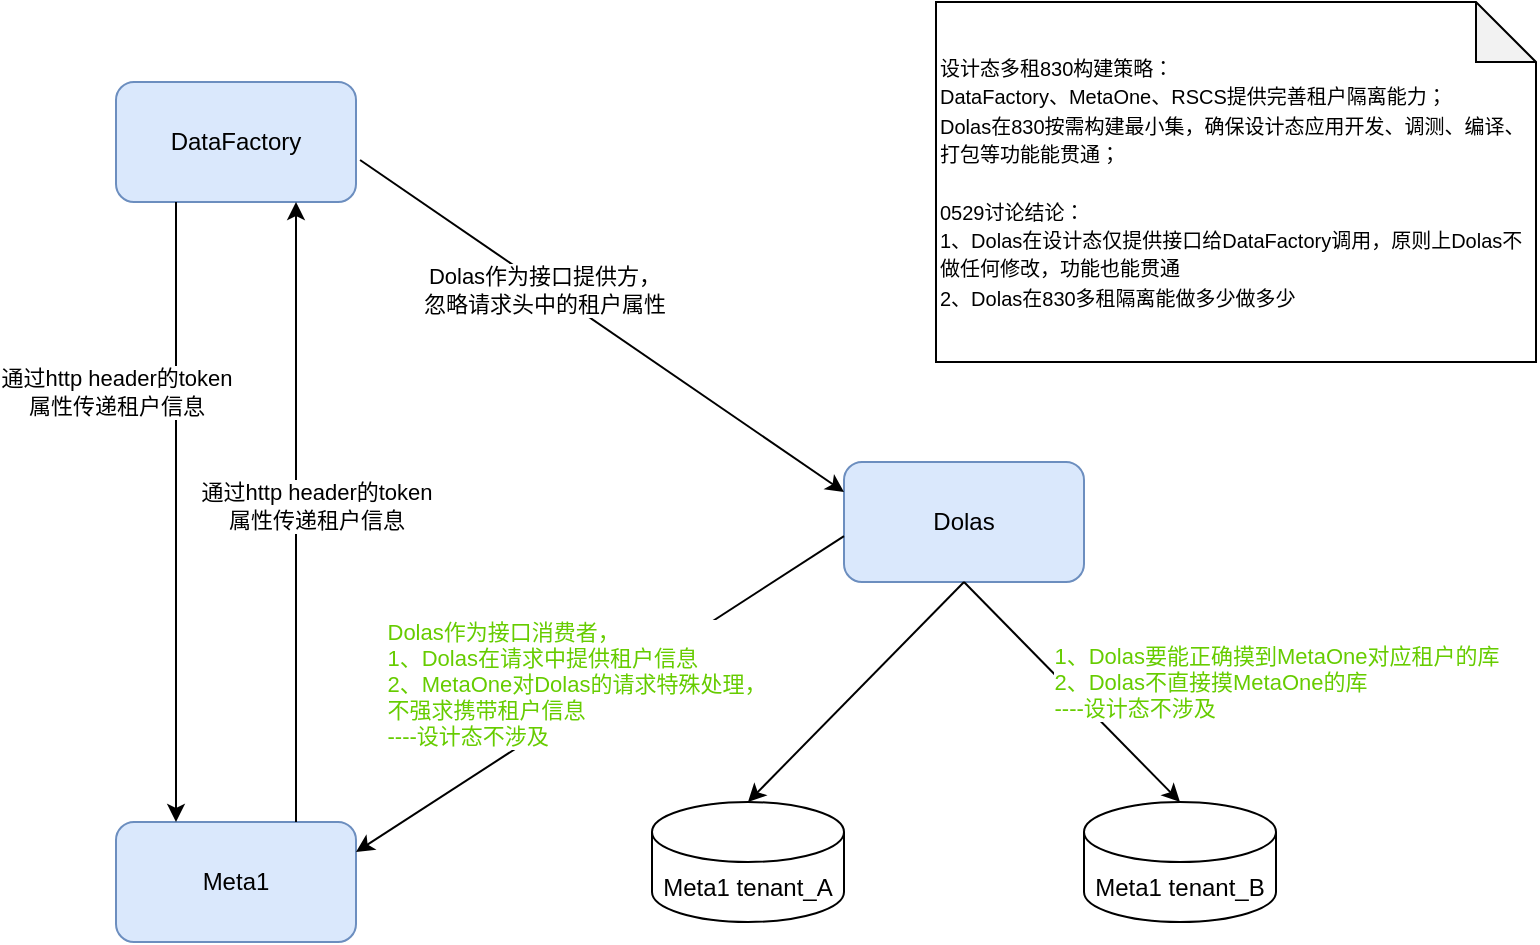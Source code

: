 <mxfile version="14.7.1" type="github">
  <diagram id="shA5ZlWJ4X3sX_pzC4o5" name="Dolas 830构建范围">
    <mxGraphModel dx="1070" dy="690" grid="1" gridSize="10" guides="1" tooltips="1" connect="1" arrows="1" fold="1" page="1" pageScale="1" pageWidth="827" pageHeight="1169" math="0" shadow="0">
      <root>
        <mxCell id="0" />
        <mxCell id="1" parent="0" />
        <mxCell id="3wTxvQvhCQjvtQIVqkXk-1" value="DataFactory" style="rounded=1;whiteSpace=wrap;html=1;fillColor=#dae8fc;strokeColor=#6c8ebf;" vertex="1" parent="1">
          <mxGeometry x="90" y="90" width="120" height="60" as="geometry" />
        </mxCell>
        <mxCell id="3wTxvQvhCQjvtQIVqkXk-2" value="Dolas" style="rounded=1;whiteSpace=wrap;html=1;fillColor=#dae8fc;strokeColor=#6c8ebf;" vertex="1" parent="1">
          <mxGeometry x="454" y="280" width="120" height="60" as="geometry" />
        </mxCell>
        <mxCell id="3wTxvQvhCQjvtQIVqkXk-3" value="Meta1" style="rounded=1;whiteSpace=wrap;html=1;fillColor=#dae8fc;strokeColor=#6c8ebf;" vertex="1" parent="1">
          <mxGeometry x="90" y="460" width="120" height="60" as="geometry" />
        </mxCell>
        <mxCell id="3wTxvQvhCQjvtQIVqkXk-4" value="" style="endArrow=classic;html=1;exitX=0.25;exitY=1;exitDx=0;exitDy=0;entryX=0.25;entryY=0;entryDx=0;entryDy=0;" edge="1" parent="1" source="3wTxvQvhCQjvtQIVqkXk-1" target="3wTxvQvhCQjvtQIVqkXk-3">
          <mxGeometry width="50" height="50" relative="1" as="geometry">
            <mxPoint x="430" y="490" as="sourcePoint" />
            <mxPoint x="480" y="440" as="targetPoint" />
          </mxGeometry>
        </mxCell>
        <mxCell id="3wTxvQvhCQjvtQIVqkXk-11" value="通过http header的token&lt;br&gt;属性传递租户信息" style="edgeLabel;html=1;align=center;verticalAlign=middle;resizable=0;points=[];" vertex="1" connectable="0" parent="3wTxvQvhCQjvtQIVqkXk-4">
          <mxGeometry x="-0.386" y="-2" relative="1" as="geometry">
            <mxPoint x="-28" as="offset" />
          </mxGeometry>
        </mxCell>
        <mxCell id="3wTxvQvhCQjvtQIVqkXk-5" value="" style="endArrow=classic;html=1;entryX=0.75;entryY=1;entryDx=0;entryDy=0;exitX=0.75;exitY=0;exitDx=0;exitDy=0;" edge="1" parent="1" source="3wTxvQvhCQjvtQIVqkXk-3" target="3wTxvQvhCQjvtQIVqkXk-1">
          <mxGeometry width="50" height="50" relative="1" as="geometry">
            <mxPoint x="290" y="420" as="sourcePoint" />
            <mxPoint x="480" y="440" as="targetPoint" />
          </mxGeometry>
        </mxCell>
        <mxCell id="3wTxvQvhCQjvtQIVqkXk-12" value="通过http header的token&lt;br&gt;属性传递租户信息" style="edgeLabel;html=1;align=center;verticalAlign=middle;resizable=0;points=[];" vertex="1" connectable="0" parent="3wTxvQvhCQjvtQIVqkXk-5">
          <mxGeometry x="0.271" y="-2" relative="1" as="geometry">
            <mxPoint x="8" y="39" as="offset" />
          </mxGeometry>
        </mxCell>
        <mxCell id="3wTxvQvhCQjvtQIVqkXk-6" value="" style="endArrow=classic;html=1;exitX=0;exitY=0.617;exitDx=0;exitDy=0;exitPerimeter=0;entryX=1;entryY=0.25;entryDx=0;entryDy=0;" edge="1" parent="1" source="3wTxvQvhCQjvtQIVqkXk-2" target="3wTxvQvhCQjvtQIVqkXk-3">
          <mxGeometry width="50" height="50" relative="1" as="geometry">
            <mxPoint x="430" y="490" as="sourcePoint" />
            <mxPoint x="480" y="440" as="targetPoint" />
          </mxGeometry>
        </mxCell>
        <mxCell id="3wTxvQvhCQjvtQIVqkXk-13" value="&lt;div style=&quot;text-align: left&quot;&gt;&lt;font color=&quot;#66cc00&quot;&gt;Dolas作为接口消费者，&lt;/font&gt;&lt;/div&gt;&lt;div style=&quot;text-align: left&quot;&gt;&lt;font color=&quot;#66cc00&quot;&gt;1、Dolas在请求中提供租户信息&lt;/font&gt;&lt;/div&gt;&lt;div style=&quot;text-align: left&quot;&gt;&lt;font color=&quot;#66cc00&quot;&gt;2、MetaOne对Dolas的请求特殊处理，&lt;/font&gt;&lt;/div&gt;&lt;div style=&quot;text-align: left&quot;&gt;&lt;font color=&quot;#66cc00&quot;&gt;不强求携带租户信息&lt;/font&gt;&lt;/div&gt;&lt;div style=&quot;text-align: left&quot;&gt;&lt;font color=&quot;#66cc00&quot;&gt;----设计态不涉及&lt;/font&gt;&lt;font color=&quot;#ff0000&quot;&gt;&lt;br&gt;&lt;/font&gt;&lt;/div&gt;" style="edgeLabel;html=1;align=center;verticalAlign=middle;resizable=0;points=[];" vertex="1" connectable="0" parent="3wTxvQvhCQjvtQIVqkXk-6">
          <mxGeometry x="-0.23" y="-3" relative="1" as="geometry">
            <mxPoint x="-39" y="15" as="offset" />
          </mxGeometry>
        </mxCell>
        <mxCell id="3wTxvQvhCQjvtQIVqkXk-7" value="" style="endArrow=classic;html=1;exitX=1.017;exitY=0.65;exitDx=0;exitDy=0;entryX=0;entryY=0.25;entryDx=0;entryDy=0;exitPerimeter=0;" edge="1" parent="1" source="3wTxvQvhCQjvtQIVqkXk-1" target="3wTxvQvhCQjvtQIVqkXk-2">
          <mxGeometry width="50" height="50" relative="1" as="geometry">
            <mxPoint x="430" y="490" as="sourcePoint" />
            <mxPoint x="480" y="440" as="targetPoint" />
          </mxGeometry>
        </mxCell>
        <mxCell id="3wTxvQvhCQjvtQIVqkXk-10" value="Dolas作为接口提供方，&lt;br&gt;忽略请求头中的租户属性" style="edgeLabel;html=1;align=center;verticalAlign=middle;resizable=0;points=[];" vertex="1" connectable="0" parent="3wTxvQvhCQjvtQIVqkXk-7">
          <mxGeometry x="-0.39" y="2" relative="1" as="geometry">
            <mxPoint x="17" y="16" as="offset" />
          </mxGeometry>
        </mxCell>
        <mxCell id="3wTxvQvhCQjvtQIVqkXk-14" value="&lt;font style=&quot;font-size: 10px&quot;&gt;设计态多租830构建策略：&lt;br style=&quot;font-size: 10px&quot;&gt;DataFactory、MetaOne、RSCS提供完善租户隔离能力；&lt;br&gt;Dolas在830按需构建最小集，确保设计态应用开发、调测、编译、打包等功能能贯通；&lt;br&gt;&lt;br&gt;0529讨论结论：&lt;br&gt;1、Dolas在设计态仅提供接口给DataFactory调用，原则上Dolas不做任何修改，功能也能贯通&lt;br&gt;2、Dolas在830多租隔离能做多少做多少&lt;br&gt;&lt;/font&gt;" style="shape=note;whiteSpace=wrap;html=1;backgroundOutline=1;darkOpacity=0.05;align=left;" vertex="1" parent="1">
          <mxGeometry x="500" y="50" width="300" height="180" as="geometry" />
        </mxCell>
        <mxCell id="3wTxvQvhCQjvtQIVqkXk-33" value="Meta1 tenant_A" style="shape=cylinder3;whiteSpace=wrap;html=1;boundedLbl=1;backgroundOutline=1;size=15;" vertex="1" parent="1">
          <mxGeometry x="358" y="450" width="96" height="60" as="geometry" />
        </mxCell>
        <mxCell id="3wTxvQvhCQjvtQIVqkXk-34" value="Meta1 tenant_B" style="shape=cylinder3;whiteSpace=wrap;html=1;boundedLbl=1;backgroundOutline=1;size=15;" vertex="1" parent="1">
          <mxGeometry x="574" y="450" width="96" height="60" as="geometry" />
        </mxCell>
        <mxCell id="3wTxvQvhCQjvtQIVqkXk-35" value="" style="endArrow=classic;html=1;exitX=0.5;exitY=1;exitDx=0;exitDy=0;entryX=0.5;entryY=0;entryDx=0;entryDy=0;entryPerimeter=0;" edge="1" parent="1" source="3wTxvQvhCQjvtQIVqkXk-2" target="3wTxvQvhCQjvtQIVqkXk-33">
          <mxGeometry width="50" height="50" relative="1" as="geometry">
            <mxPoint x="320" y="390" as="sourcePoint" />
            <mxPoint x="370" y="340" as="targetPoint" />
          </mxGeometry>
        </mxCell>
        <mxCell id="3wTxvQvhCQjvtQIVqkXk-36" value="" style="endArrow=classic;html=1;exitX=0.5;exitY=1;exitDx=0;exitDy=0;entryX=0.5;entryY=0;entryDx=0;entryDy=0;entryPerimeter=0;" edge="1" parent="1" source="3wTxvQvhCQjvtQIVqkXk-2" target="3wTxvQvhCQjvtQIVqkXk-34">
          <mxGeometry width="50" height="50" relative="1" as="geometry">
            <mxPoint x="320" y="390" as="sourcePoint" />
            <mxPoint x="370" y="340" as="targetPoint" />
          </mxGeometry>
        </mxCell>
        <mxCell id="3wTxvQvhCQjvtQIVqkXk-37" value="&lt;div style=&quot;text-align: left&quot;&gt;&lt;font color=&quot;#66cc00&quot;&gt;1、Dolas要能正确摸到MetaOne对应租户的库&lt;/font&gt;&lt;/div&gt;&lt;div style=&quot;text-align: left&quot;&gt;&lt;font color=&quot;#66cc00&quot;&gt;2、Dolas不直接摸MetaOne的库&lt;/font&gt;&lt;/div&gt;&lt;div style=&quot;text-align: left&quot;&gt;&lt;font color=&quot;#66cc00&quot;&gt;----设计态不涉及&lt;/font&gt;&lt;/div&gt;" style="edgeLabel;html=1;align=center;verticalAlign=middle;resizable=0;points=[];" vertex="1" connectable="0" parent="3wTxvQvhCQjvtQIVqkXk-36">
          <mxGeometry x="0.206" y="2" relative="1" as="geometry">
            <mxPoint x="89" y="-15" as="offset" />
          </mxGeometry>
        </mxCell>
      </root>
    </mxGraphModel>
  </diagram>
</mxfile>
